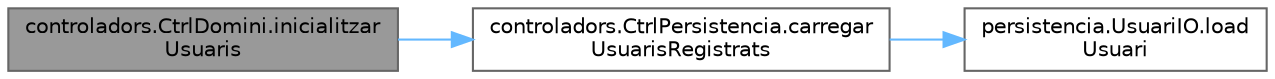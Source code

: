 digraph "controladors.CtrlDomini.inicialitzarUsuaris"
{
 // INTERACTIVE_SVG=YES
 // LATEX_PDF_SIZE
  bgcolor="transparent";
  edge [fontname=Helvetica,fontsize=10,labelfontname=Helvetica,labelfontsize=10];
  node [fontname=Helvetica,fontsize=10,shape=box,height=0.2,width=0.4];
  rankdir="LR";
  Node1 [id="Node000001",label="controladors.CtrlDomini.inicialitzar\lUsuaris",height=0.2,width=0.4,color="gray40", fillcolor="grey60", style="filled", fontcolor="black",tooltip="Carrega els usuaris cada cop que executem el joc."];
  Node1 -> Node2 [id="edge1_Node000001_Node000002",color="steelblue1",style="solid",tooltip=" "];
  Node2 [id="Node000002",label="controladors.CtrlPersistencia.carregar\lUsuarisRegistrats",height=0.2,width=0.4,color="grey40", fillcolor="white", style="filled",URL="$classcontroladors_1_1_ctrl_persistencia.html#a06c847181ea13b0c7dde8a61b47f0a0b",tooltip="Carrega els usuaris guardats a la capa de persistència."];
  Node2 -> Node3 [id="edge2_Node000002_Node000003",color="steelblue1",style="solid",tooltip=" "];
  Node3 [id="Node000003",label="persistencia.UsuariIO.load\lUsuari",height=0.2,width=0.4,color="grey40", fillcolor="white", style="filled",URL="$classpersistencia_1_1_usuari_i_o.html#a29677f40d007ca66a5ec1b0926e16da4",tooltip="Carrega un usuari des d'un fitxer JSON."];
}
